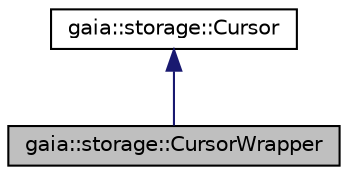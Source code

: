 digraph G
{
  edge [fontname="Helvetica",fontsize="10",labelfontname="Helvetica",labelfontsize="10"];
  node [fontname="Helvetica",fontsize="10",shape=record];
  Node1 [label="gaia::storage::CursorWrapper",height=0.2,width=0.4,color="black", fillcolor="grey75", style="filled" fontcolor="black"];
  Node2 -> Node1 [dir=back,color="midnightblue",fontsize="10",style="solid",fontname="Helvetica"];
  Node2 [label="gaia::storage::Cursor",height=0.2,width=0.4,color="black", fillcolor="white", style="filled",URL="$de/de8/classgaia_1_1storage_1_1_cursor.html",tooltip="This class provides random read-write access to the result set returned by a database query..."];
}

